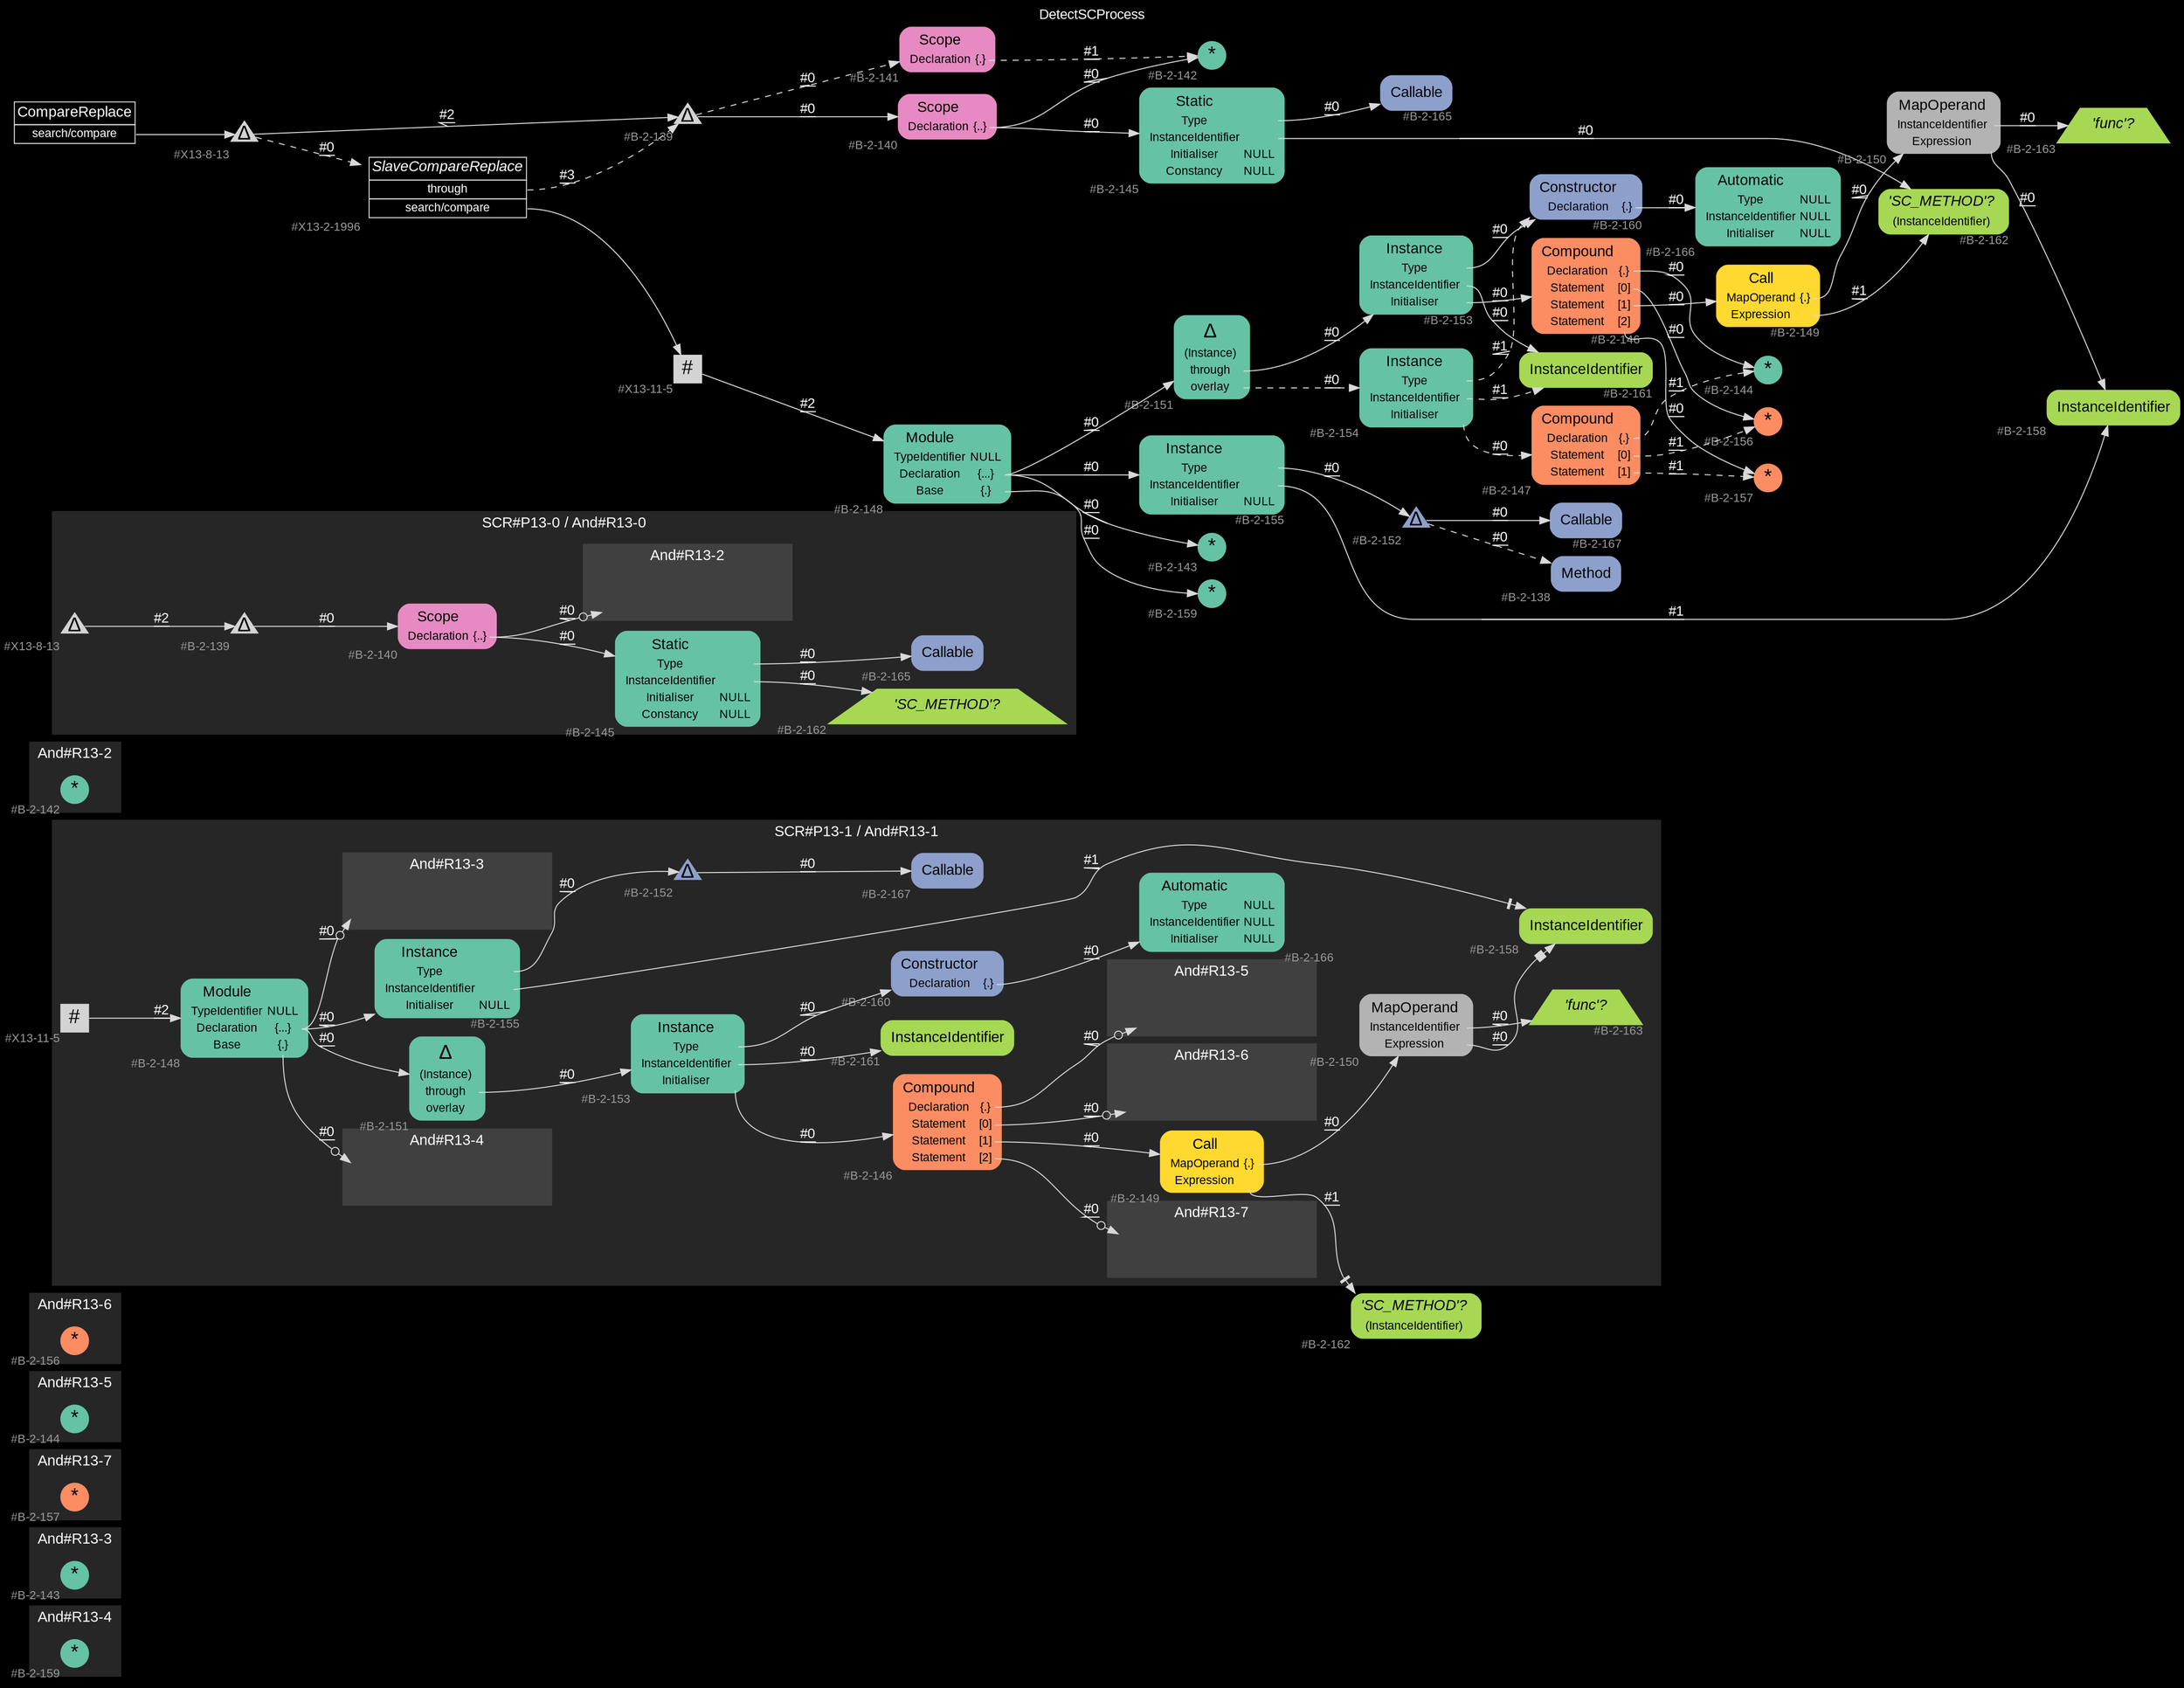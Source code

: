 digraph "DetectSCProcess" {
label = "DetectSCProcess"
labelloc = t
graph [
    rankdir = "LR"
    ranksep = 0.3
    bgcolor = black
    color = grey85
    fontcolor = white
    fontname = "Arial"
];
node [
    fontname = "Arial"
];
edge [
    fontname = "Arial"
];

// -------------------- figure And#R13-4 --------------------
// -------- region And#R13-4 ----------
subgraph "clusterAnd#R13-4" {
    label = "And#R13-4"
    style = "filled"
    color = gray15
    fontsize = "15"
    // -------- block And#R13-4/#B-2-159 ----------
    "And#R13-4/#B-2-159" [
        fillcolor = "/set28/1"
        xlabel = "#B-2-159"
        fontsize = "12"
        fontcolor = grey60
        shape = "circle"
        label = <<FONT COLOR="black" POINT-SIZE="20">*</FONT>>
        style = "filled"
        penwidth = 0.0
        fixedsize = true
        width = 0.4
        height = 0.4
    ];
    
}


// -------------------- figure And#R13-3 --------------------
// -------- region And#R13-3 ----------
subgraph "clusterAnd#R13-3" {
    label = "And#R13-3"
    style = "filled"
    color = gray15
    fontsize = "15"
    // -------- block And#R13-3/#B-2-143 ----------
    "And#R13-3/#B-2-143" [
        fillcolor = "/set28/1"
        xlabel = "#B-2-143"
        fontsize = "12"
        fontcolor = grey60
        shape = "circle"
        label = <<FONT COLOR="black" POINT-SIZE="20">*</FONT>>
        style = "filled"
        penwidth = 0.0
        fixedsize = true
        width = 0.4
        height = 0.4
    ];
    
}


// -------------------- figure And#R13-7 --------------------
// -------- region And#R13-7 ----------
subgraph "clusterAnd#R13-7" {
    label = "And#R13-7"
    style = "filled"
    color = gray15
    fontsize = "15"
    // -------- block And#R13-7/#B-2-157 ----------
    "And#R13-7/#B-2-157" [
        fillcolor = "/set28/2"
        xlabel = "#B-2-157"
        fontsize = "12"
        fontcolor = grey60
        shape = "circle"
        label = <<FONT COLOR="black" POINT-SIZE="20">*</FONT>>
        style = "filled"
        penwidth = 0.0
        fixedsize = true
        width = 0.4
        height = 0.4
    ];
    
}


// -------------------- figure And#R13-5 --------------------
// -------- region And#R13-5 ----------
subgraph "clusterAnd#R13-5" {
    label = "And#R13-5"
    style = "filled"
    color = gray15
    fontsize = "15"
    // -------- block And#R13-5/#B-2-144 ----------
    "And#R13-5/#B-2-144" [
        fillcolor = "/set28/1"
        xlabel = "#B-2-144"
        fontsize = "12"
        fontcolor = grey60
        shape = "circle"
        label = <<FONT COLOR="black" POINT-SIZE="20">*</FONT>>
        style = "filled"
        penwidth = 0.0
        fixedsize = true
        width = 0.4
        height = 0.4
    ];
    
}


// -------------------- figure And#R13-6 --------------------
// -------- region And#R13-6 ----------
subgraph "clusterAnd#R13-6" {
    label = "And#R13-6"
    style = "filled"
    color = gray15
    fontsize = "15"
    // -------- block And#R13-6/#B-2-156 ----------
    "And#R13-6/#B-2-156" [
        fillcolor = "/set28/2"
        xlabel = "#B-2-156"
        fontsize = "12"
        fontcolor = grey60
        shape = "circle"
        label = <<FONT COLOR="black" POINT-SIZE="20">*</FONT>>
        style = "filled"
        penwidth = 0.0
        fixedsize = true
        width = 0.4
        height = 0.4
    ];
    
}


// -------------------- figure And#R13-1 --------------------
// -------- region And#R13-1 ----------
subgraph "clusterAnd#R13-1" {
    label = "SCR#P13-1 / And#R13-1"
    style = "filled"
    color = gray15
    fontsize = "15"
    // -------- block And#R13-1/#X13-11-5 ----------
    "And#R13-1/#X13-11-5" [
        xlabel = "#X13-11-5"
        fontsize = "12"
        fontcolor = grey60
        shape = "square"
        label = <<FONT COLOR="black" POINT-SIZE="20">#</FONT>>
        style = "filled"
        penwidth = 0.0
        fixedsize = true
        width = 0.4
        height = 0.4
    ];
    
    // -------- block And#R13-1/#B-2-163 ----------
    "And#R13-1/#B-2-163" [
        fillcolor = "/set28/5"
        xlabel = "#B-2-163"
        fontsize = "12"
        fontcolor = grey60
        shape = "trapezium"
        label = <<FONT COLOR="black" POINT-SIZE="15"><I>'func'?</I></FONT>>
        style = "filled"
        penwidth = 0.0
    ];
    
    // -------- block And#R13-1/#B-2-158 ----------
    "And#R13-1/#B-2-158" [
        fillcolor = "/set28/5"
        xlabel = "#B-2-158"
        fontsize = "12"
        fontcolor = grey60
        shape = "plaintext"
        label = <<TABLE BORDER="0" CELLBORDER="0" CELLSPACING="0">
         <TR><TD><FONT COLOR="black" POINT-SIZE="15">InstanceIdentifier</FONT></TD></TR>
        </TABLE>>
        style = "rounded,filled"
    ];
    
    // -------- block And#R13-1/#B-2-149 ----------
    "And#R13-1/#B-2-149" [
        fillcolor = "/set28/6"
        xlabel = "#B-2-149"
        fontsize = "12"
        fontcolor = grey60
        shape = "plaintext"
        label = <<TABLE BORDER="0" CELLBORDER="0" CELLSPACING="0">
         <TR><TD><FONT COLOR="black" POINT-SIZE="15">Call</FONT></TD></TR>
         <TR><TD><FONT COLOR="black" POINT-SIZE="12">MapOperand</FONT></TD><TD PORT="port0"><FONT COLOR="black" POINT-SIZE="12">{.}</FONT></TD></TR>
         <TR><TD><FONT COLOR="black" POINT-SIZE="12">Expression</FONT></TD><TD PORT="port1"></TD></TR>
        </TABLE>>
        style = "rounded,filled"
    ];
    
    // -------- block And#R13-1/#B-2-151 ----------
    "And#R13-1/#B-2-151" [
        fillcolor = "/set28/1"
        xlabel = "#B-2-151"
        fontsize = "12"
        fontcolor = grey60
        shape = "plaintext"
        label = <<TABLE BORDER="0" CELLBORDER="0" CELLSPACING="0">
         <TR><TD><FONT COLOR="black" POINT-SIZE="20">Δ</FONT></TD></TR>
         <TR><TD><FONT COLOR="black" POINT-SIZE="12">(Instance)</FONT></TD><TD PORT="port0"></TD></TR>
         <TR><TD><FONT COLOR="black" POINT-SIZE="12">through</FONT></TD><TD PORT="port1"></TD></TR>
         <TR><TD><FONT COLOR="black" POINT-SIZE="12">overlay</FONT></TD><TD PORT="port2"></TD></TR>
        </TABLE>>
        style = "rounded,filled"
    ];
    
    // -------- block And#R13-1/#B-2-150 ----------
    "And#R13-1/#B-2-150" [
        fillcolor = "/set28/8"
        xlabel = "#B-2-150"
        fontsize = "12"
        fontcolor = grey60
        shape = "plaintext"
        label = <<TABLE BORDER="0" CELLBORDER="0" CELLSPACING="0">
         <TR><TD><FONT COLOR="black" POINT-SIZE="15">MapOperand</FONT></TD></TR>
         <TR><TD><FONT COLOR="black" POINT-SIZE="12">InstanceIdentifier</FONT></TD><TD PORT="port0"></TD></TR>
         <TR><TD><FONT COLOR="black" POINT-SIZE="12">Expression</FONT></TD><TD PORT="port1"></TD></TR>
        </TABLE>>
        style = "rounded,filled"
    ];
    
    // -------- block And#R13-1/#B-2-161 ----------
    "And#R13-1/#B-2-161" [
        fillcolor = "/set28/5"
        xlabel = "#B-2-161"
        fontsize = "12"
        fontcolor = grey60
        shape = "plaintext"
        label = <<TABLE BORDER="0" CELLBORDER="0" CELLSPACING="0">
         <TR><TD><FONT COLOR="black" POINT-SIZE="15">InstanceIdentifier</FONT></TD></TR>
        </TABLE>>
        style = "rounded,filled"
    ];
    
    // -------- block And#R13-1/#B-2-146 ----------
    "And#R13-1/#B-2-146" [
        fillcolor = "/set28/2"
        xlabel = "#B-2-146"
        fontsize = "12"
        fontcolor = grey60
        shape = "plaintext"
        label = <<TABLE BORDER="0" CELLBORDER="0" CELLSPACING="0">
         <TR><TD><FONT COLOR="black" POINT-SIZE="15">Compound</FONT></TD></TR>
         <TR><TD><FONT COLOR="black" POINT-SIZE="12">Declaration</FONT></TD><TD PORT="port0"><FONT COLOR="black" POINT-SIZE="12">{.}</FONT></TD></TR>
         <TR><TD><FONT COLOR="black" POINT-SIZE="12">Statement</FONT></TD><TD PORT="port1"><FONT COLOR="black" POINT-SIZE="12">[0]</FONT></TD></TR>
         <TR><TD><FONT COLOR="black" POINT-SIZE="12">Statement</FONT></TD><TD PORT="port2"><FONT COLOR="black" POINT-SIZE="12">[1]</FONT></TD></TR>
         <TR><TD><FONT COLOR="black" POINT-SIZE="12">Statement</FONT></TD><TD PORT="port3"><FONT COLOR="black" POINT-SIZE="12">[2]</FONT></TD></TR>
        </TABLE>>
        style = "rounded,filled"
    ];
    
    // -------- block And#R13-1/#B-2-160 ----------
    "And#R13-1/#B-2-160" [
        fillcolor = "/set28/3"
        xlabel = "#B-2-160"
        fontsize = "12"
        fontcolor = grey60
        shape = "plaintext"
        label = <<TABLE BORDER="0" CELLBORDER="0" CELLSPACING="0">
         <TR><TD><FONT COLOR="black" POINT-SIZE="15">Constructor</FONT></TD></TR>
         <TR><TD><FONT COLOR="black" POINT-SIZE="12">Declaration</FONT></TD><TD PORT="port0"><FONT COLOR="black" POINT-SIZE="12">{.}</FONT></TD></TR>
        </TABLE>>
        style = "rounded,filled"
    ];
    
    // -------- block And#R13-1/#B-2-152 ----------
    "And#R13-1/#B-2-152" [
        fillcolor = "/set28/3"
        xlabel = "#B-2-152"
        fontsize = "12"
        fontcolor = grey60
        shape = "triangle"
        label = <<FONT COLOR="black" POINT-SIZE="20">Δ</FONT>>
        style = "filled"
        penwidth = 0.0
        fixedsize = true
        width = 0.4
        height = 0.4
    ];
    
    // -------- block And#R13-1/#B-2-153 ----------
    "And#R13-1/#B-2-153" [
        fillcolor = "/set28/1"
        xlabel = "#B-2-153"
        fontsize = "12"
        fontcolor = grey60
        shape = "plaintext"
        label = <<TABLE BORDER="0" CELLBORDER="0" CELLSPACING="0">
         <TR><TD><FONT COLOR="black" POINT-SIZE="15">Instance</FONT></TD></TR>
         <TR><TD><FONT COLOR="black" POINT-SIZE="12">Type</FONT></TD><TD PORT="port0"></TD></TR>
         <TR><TD><FONT COLOR="black" POINT-SIZE="12">InstanceIdentifier</FONT></TD><TD PORT="port1"></TD></TR>
         <TR><TD><FONT COLOR="black" POINT-SIZE="12">Initialiser</FONT></TD><TD PORT="port2"></TD></TR>
        </TABLE>>
        style = "rounded,filled"
    ];
    
    // -------- block And#R13-1/#B-2-166 ----------
    "And#R13-1/#B-2-166" [
        fillcolor = "/set28/1"
        xlabel = "#B-2-166"
        fontsize = "12"
        fontcolor = grey60
        shape = "plaintext"
        label = <<TABLE BORDER="0" CELLBORDER="0" CELLSPACING="0">
         <TR><TD><FONT COLOR="black" POINT-SIZE="15">Automatic</FONT></TD></TR>
         <TR><TD><FONT COLOR="black" POINT-SIZE="12">Type</FONT></TD><TD PORT="port0"><FONT COLOR="black" POINT-SIZE="12">NULL</FONT></TD></TR>
         <TR><TD><FONT COLOR="black" POINT-SIZE="12">InstanceIdentifier</FONT></TD><TD PORT="port1"><FONT COLOR="black" POINT-SIZE="12">NULL</FONT></TD></TR>
         <TR><TD><FONT COLOR="black" POINT-SIZE="12">Initialiser</FONT></TD><TD PORT="port2"><FONT COLOR="black" POINT-SIZE="12">NULL</FONT></TD></TR>
        </TABLE>>
        style = "rounded,filled"
    ];
    
    // -------- block And#R13-1/#B-2-167 ----------
    "And#R13-1/#B-2-167" [
        fillcolor = "/set28/3"
        xlabel = "#B-2-167"
        fontsize = "12"
        fontcolor = grey60
        shape = "plaintext"
        label = <<TABLE BORDER="0" CELLBORDER="0" CELLSPACING="0">
         <TR><TD><FONT COLOR="black" POINT-SIZE="15">Callable</FONT></TD></TR>
        </TABLE>>
        style = "rounded,filled"
    ];
    
    // -------- block And#R13-1/#B-2-148 ----------
    "And#R13-1/#B-2-148" [
        fillcolor = "/set28/1"
        xlabel = "#B-2-148"
        fontsize = "12"
        fontcolor = grey60
        shape = "plaintext"
        label = <<TABLE BORDER="0" CELLBORDER="0" CELLSPACING="0">
         <TR><TD><FONT COLOR="black" POINT-SIZE="15">Module</FONT></TD></TR>
         <TR><TD><FONT COLOR="black" POINT-SIZE="12">TypeIdentifier</FONT></TD><TD PORT="port0"><FONT COLOR="black" POINT-SIZE="12">NULL</FONT></TD></TR>
         <TR><TD><FONT COLOR="black" POINT-SIZE="12">Declaration</FONT></TD><TD PORT="port1"><FONT COLOR="black" POINT-SIZE="12">{...}</FONT></TD></TR>
         <TR><TD><FONT COLOR="black" POINT-SIZE="12">Base</FONT></TD><TD PORT="port2"><FONT COLOR="black" POINT-SIZE="12">{.}</FONT></TD></TR>
        </TABLE>>
        style = "rounded,filled"
    ];
    
    // -------- block And#R13-1/#B-2-155 ----------
    "And#R13-1/#B-2-155" [
        fillcolor = "/set28/1"
        xlabel = "#B-2-155"
        fontsize = "12"
        fontcolor = grey60
        shape = "plaintext"
        label = <<TABLE BORDER="0" CELLBORDER="0" CELLSPACING="0">
         <TR><TD><FONT COLOR="black" POINT-SIZE="15">Instance</FONT></TD></TR>
         <TR><TD><FONT COLOR="black" POINT-SIZE="12">Type</FONT></TD><TD PORT="port0"></TD></TR>
         <TR><TD><FONT COLOR="black" POINT-SIZE="12">InstanceIdentifier</FONT></TD><TD PORT="port1"></TD></TR>
         <TR><TD><FONT COLOR="black" POINT-SIZE="12">Initialiser</FONT></TD><TD PORT="port2"><FONT COLOR="black" POINT-SIZE="12">NULL</FONT></TD></TR>
        </TABLE>>
        style = "rounded,filled"
    ];
    
    // -------- region And#R13-1/And#R13-3 ----------
    subgraph "clusterAnd#R13-1/And#R13-3" {
        label = "And#R13-3"
        style = "filled"
        color = gray25
        fontsize = "15"
        // -------- block And#R13-1/And#R13-3/#B-2-143 ----------
        "And#R13-1/And#R13-3/#B-2-143" [
            fillcolor = "/set28/1"
            xlabel = "#B-2-143"
            fontsize = "12"
            fontcolor = grey60
            shape = "none"
            style = "invisible"
        ];
        
    }
    
    // -------- region And#R13-1/And#R13-4 ----------
    subgraph "clusterAnd#R13-1/And#R13-4" {
        label = "And#R13-4"
        style = "filled"
        color = gray25
        fontsize = "15"
        // -------- block And#R13-1/And#R13-4/#B-2-159 ----------
        "And#R13-1/And#R13-4/#B-2-159" [
            fillcolor = "/set28/1"
            xlabel = "#B-2-159"
            fontsize = "12"
            fontcolor = grey60
            shape = "none"
            style = "invisible"
        ];
        
    }
    
    // -------- region And#R13-1/And#R13-5 ----------
    subgraph "clusterAnd#R13-1/And#R13-5" {
        label = "And#R13-5"
        style = "filled"
        color = gray25
        fontsize = "15"
        // -------- block And#R13-1/And#R13-5/#B-2-144 ----------
        "And#R13-1/And#R13-5/#B-2-144" [
            fillcolor = "/set28/1"
            xlabel = "#B-2-144"
            fontsize = "12"
            fontcolor = grey60
            shape = "none"
            style = "invisible"
        ];
        
    }
    
    // -------- region And#R13-1/And#R13-6 ----------
    subgraph "clusterAnd#R13-1/And#R13-6" {
        label = "And#R13-6"
        style = "filled"
        color = gray25
        fontsize = "15"
        // -------- block And#R13-1/And#R13-6/#B-2-156 ----------
        "And#R13-1/And#R13-6/#B-2-156" [
            fillcolor = "/set28/2"
            xlabel = "#B-2-156"
            fontsize = "12"
            fontcolor = grey60
            shape = "none"
            style = "invisible"
        ];
        
    }
    
    // -------- region And#R13-1/And#R13-7 ----------
    subgraph "clusterAnd#R13-1/And#R13-7" {
        label = "And#R13-7"
        style = "filled"
        color = gray25
        fontsize = "15"
        // -------- block And#R13-1/And#R13-7/#B-2-157 ----------
        "And#R13-1/And#R13-7/#B-2-157" [
            fillcolor = "/set28/2"
            xlabel = "#B-2-157"
            fontsize = "12"
            fontcolor = grey60
            shape = "none"
            style = "invisible"
        ];
        
    }
    
}

// -------- block And#R13-1/#B-2-162 ----------
"And#R13-1/#B-2-162" [
    fillcolor = "/set28/5"
    xlabel = "#B-2-162"
    fontsize = "12"
    fontcolor = grey60
    shape = "plaintext"
    label = <<TABLE BORDER="0" CELLBORDER="0" CELLSPACING="0">
     <TR><TD><FONT COLOR="black" POINT-SIZE="15"><I>'SC_METHOD'?</I></FONT></TD></TR>
     <TR><TD><FONT COLOR="black" POINT-SIZE="12">(InstanceIdentifier)</FONT></TD><TD PORT="port0"></TD></TR>
    </TABLE>>
    style = "rounded,filled"
];

"And#R13-1/#X13-11-5" -> "And#R13-1/#B-2-148" [
    label = "#2"
    decorate = true
    color = grey85
    fontcolor = white
];

"And#R13-1/#B-2-149":port0 -> "And#R13-1/#B-2-150" [
    label = "#0"
    decorate = true
    color = grey85
    fontcolor = white
];

"And#R13-1/#B-2-149":port1 -> "And#R13-1/#B-2-162" [
    arrowhead="normalnonetee"
    label = "#1"
    decorate = true
    color = grey85
    fontcolor = white
];

"And#R13-1/#B-2-151":port1 -> "And#R13-1/#B-2-153" [
    label = "#0"
    decorate = true
    color = grey85
    fontcolor = white
];

"And#R13-1/#B-2-150":port0 -> "And#R13-1/#B-2-163" [
    label = "#0"
    decorate = true
    color = grey85
    fontcolor = white
];

"And#R13-1/#B-2-150":port1 -> "And#R13-1/#B-2-158" [
    arrowhead="normalnonebox"
    label = "#0"
    decorate = true
    color = grey85
    fontcolor = white
];

"And#R13-1/#B-2-146":port0 -> "And#R13-1/And#R13-5/#B-2-144" [
    arrowhead="normalnoneodot"
    label = "#0"
    decorate = true
    color = grey85
    fontcolor = white
];

"And#R13-1/#B-2-146":port1 -> "And#R13-1/And#R13-6/#B-2-156" [
    arrowhead="normalnoneodot"
    label = "#0"
    decorate = true
    color = grey85
    fontcolor = white
];

"And#R13-1/#B-2-146":port2 -> "And#R13-1/#B-2-149" [
    label = "#0"
    decorate = true
    color = grey85
    fontcolor = white
];

"And#R13-1/#B-2-146":port3 -> "And#R13-1/And#R13-7/#B-2-157" [
    arrowhead="normalnoneodot"
    label = "#0"
    decorate = true
    color = grey85
    fontcolor = white
];

"And#R13-1/#B-2-160":port0 -> "And#R13-1/#B-2-166" [
    label = "#0"
    decorate = true
    color = grey85
    fontcolor = white
];

"And#R13-1/#B-2-152" -> "And#R13-1/#B-2-167" [
    label = "#0"
    decorate = true
    color = grey85
    fontcolor = white
];

"And#R13-1/#B-2-153":port0 -> "And#R13-1/#B-2-160" [
    label = "#0"
    decorate = true
    color = grey85
    fontcolor = white
];

"And#R13-1/#B-2-153":port1 -> "And#R13-1/#B-2-161" [
    label = "#0"
    decorate = true
    color = grey85
    fontcolor = white
];

"And#R13-1/#B-2-153":port2 -> "And#R13-1/#B-2-146" [
    label = "#0"
    decorate = true
    color = grey85
    fontcolor = white
];

"And#R13-1/#B-2-148":port1 -> "And#R13-1/#B-2-151" [
    label = "#0"
    decorate = true
    color = grey85
    fontcolor = white
];

"And#R13-1/#B-2-148":port1 -> "And#R13-1/#B-2-155" [
    label = "#0"
    decorate = true
    color = grey85
    fontcolor = white
];

"And#R13-1/#B-2-148":port1 -> "And#R13-1/And#R13-3/#B-2-143" [
    arrowhead="normalnoneodot"
    label = "#0"
    decorate = true
    color = grey85
    fontcolor = white
];

"And#R13-1/#B-2-148":port2 -> "And#R13-1/And#R13-4/#B-2-159" [
    arrowhead="normalnoneodot"
    label = "#0"
    decorate = true
    color = grey85
    fontcolor = white
];

"And#R13-1/#B-2-155":port0 -> "And#R13-1/#B-2-152" [
    label = "#0"
    decorate = true
    color = grey85
    fontcolor = white
];

"And#R13-1/#B-2-155":port1 -> "And#R13-1/#B-2-158" [
    arrowhead="normalnonetee"
    label = "#1"
    decorate = true
    color = grey85
    fontcolor = white
];


// -------------------- figure And#R13-2 --------------------
// -------- region And#R13-2 ----------
subgraph "clusterAnd#R13-2" {
    label = "And#R13-2"
    style = "filled"
    color = gray15
    fontsize = "15"
    // -------- block And#R13-2/#B-2-142 ----------
    "And#R13-2/#B-2-142" [
        fillcolor = "/set28/1"
        xlabel = "#B-2-142"
        fontsize = "12"
        fontcolor = grey60
        shape = "circle"
        label = <<FONT COLOR="black" POINT-SIZE="20">*</FONT>>
        style = "filled"
        penwidth = 0.0
        fixedsize = true
        width = 0.4
        height = 0.4
    ];
    
}


// -------------------- figure And#R13-0 --------------------
// -------- region And#R13-0 ----------
subgraph "clusterAnd#R13-0" {
    label = "SCR#P13-0 / And#R13-0"
    style = "filled"
    color = gray15
    fontsize = "15"
    // -------- block And#R13-0/#B-2-139 ----------
    "And#R13-0/#B-2-139" [
        xlabel = "#B-2-139"
        fontsize = "12"
        fontcolor = grey60
        shape = "triangle"
        label = <<FONT COLOR="black" POINT-SIZE="20">Δ</FONT>>
        style = "filled"
        penwidth = 0.0
        fixedsize = true
        width = 0.4
        height = 0.4
    ];
    
    // -------- block And#R13-0/#B-2-145 ----------
    "And#R13-0/#B-2-145" [
        fillcolor = "/set28/1"
        xlabel = "#B-2-145"
        fontsize = "12"
        fontcolor = grey60
        shape = "plaintext"
        label = <<TABLE BORDER="0" CELLBORDER="0" CELLSPACING="0">
         <TR><TD><FONT COLOR="black" POINT-SIZE="15">Static</FONT></TD></TR>
         <TR><TD><FONT COLOR="black" POINT-SIZE="12">Type</FONT></TD><TD PORT="port0"></TD></TR>
         <TR><TD><FONT COLOR="black" POINT-SIZE="12">InstanceIdentifier</FONT></TD><TD PORT="port1"></TD></TR>
         <TR><TD><FONT COLOR="black" POINT-SIZE="12">Initialiser</FONT></TD><TD PORT="port2"><FONT COLOR="black" POINT-SIZE="12">NULL</FONT></TD></TR>
         <TR><TD><FONT COLOR="black" POINT-SIZE="12">Constancy</FONT></TD><TD PORT="port3"><FONT COLOR="black" POINT-SIZE="12">NULL</FONT></TD></TR>
        </TABLE>>
        style = "rounded,filled"
    ];
    
    // -------- block And#R13-0/#B-2-165 ----------
    "And#R13-0/#B-2-165" [
        fillcolor = "/set28/3"
        xlabel = "#B-2-165"
        fontsize = "12"
        fontcolor = grey60
        shape = "plaintext"
        label = <<TABLE BORDER="0" CELLBORDER="0" CELLSPACING="0">
         <TR><TD><FONT COLOR="black" POINT-SIZE="15">Callable</FONT></TD></TR>
        </TABLE>>
        style = "rounded,filled"
    ];
    
    // -------- block And#R13-0/#X13-8-13 ----------
    "And#R13-0/#X13-8-13" [
        xlabel = "#X13-8-13"
        fontsize = "12"
        fontcolor = grey60
        shape = "triangle"
        label = <<FONT COLOR="black" POINT-SIZE="20">Δ</FONT>>
        style = "filled"
        penwidth = 0.0
        fixedsize = true
        width = 0.4
        height = 0.4
    ];
    
    // -------- block And#R13-0/#B-2-140 ----------
    "And#R13-0/#B-2-140" [
        fillcolor = "/set28/4"
        xlabel = "#B-2-140"
        fontsize = "12"
        fontcolor = grey60
        shape = "plaintext"
        label = <<TABLE BORDER="0" CELLBORDER="0" CELLSPACING="0">
         <TR><TD><FONT COLOR="black" POINT-SIZE="15">Scope</FONT></TD></TR>
         <TR><TD><FONT COLOR="black" POINT-SIZE="12">Declaration</FONT></TD><TD PORT="port0"><FONT COLOR="black" POINT-SIZE="12">{..}</FONT></TD></TR>
        </TABLE>>
        style = "rounded,filled"
    ];
    
    // -------- block And#R13-0/#B-2-162 ----------
    "And#R13-0/#B-2-162" [
        fillcolor = "/set28/5"
        xlabel = "#B-2-162"
        fontsize = "12"
        fontcolor = grey60
        shape = "trapezium"
        label = <<FONT COLOR="black" POINT-SIZE="15"><I>'SC_METHOD'?</I></FONT>>
        style = "filled"
        penwidth = 0.0
    ];
    
    // -------- region And#R13-0/And#R13-2 ----------
    subgraph "clusterAnd#R13-0/And#R13-2" {
        label = "And#R13-2"
        style = "filled"
        color = gray25
        fontsize = "15"
        // -------- block And#R13-0/And#R13-2/#B-2-142 ----------
        "And#R13-0/And#R13-2/#B-2-142" [
            fillcolor = "/set28/1"
            xlabel = "#B-2-142"
            fontsize = "12"
            fontcolor = grey60
            shape = "none"
            style = "invisible"
        ];
        
    }
    
}

"And#R13-0/#B-2-139" -> "And#R13-0/#B-2-140" [
    label = "#0"
    decorate = true
    color = grey85
    fontcolor = white
];

"And#R13-0/#B-2-145":port0 -> "And#R13-0/#B-2-165" [
    label = "#0"
    decorate = true
    color = grey85
    fontcolor = white
];

"And#R13-0/#B-2-145":port1 -> "And#R13-0/#B-2-162" [
    label = "#0"
    decorate = true
    color = grey85
    fontcolor = white
];

"And#R13-0/#X13-8-13" -> "And#R13-0/#B-2-139" [
    label = "#2"
    decorate = true
    color = grey85
    fontcolor = white
];

"And#R13-0/#B-2-140":port0 -> "And#R13-0/And#R13-2/#B-2-142" [
    arrowhead="normalnoneodot"
    label = "#0"
    decorate = true
    color = grey85
    fontcolor = white
];

"And#R13-0/#B-2-140":port0 -> "And#R13-0/#B-2-145" [
    label = "#0"
    decorate = true
    color = grey85
    fontcolor = white
];


// -------------------- transformation figure --------------------
// -------- block CR#X13-10-13 ----------
"CR#X13-10-13" [
    fillcolor = black
    fontsize = "12"
    fontcolor = grey60
    shape = "plaintext"
    label = <<TABLE BORDER="0" CELLBORDER="1" CELLSPACING="0">
     <TR><TD><FONT COLOR="white" POINT-SIZE="15">CompareReplace</FONT></TD></TR>
     <TR><TD PORT="port0"><FONT COLOR="white" POINT-SIZE="12">search/compare</FONT></TD></TR>
    </TABLE>>
    style = "filled"
    color = grey85
];

// -------- block #X13-8-13 ----------
"#X13-8-13" [
    xlabel = "#X13-8-13"
    fontsize = "12"
    fontcolor = grey60
    shape = "triangle"
    label = <<FONT COLOR="black" POINT-SIZE="20">Δ</FONT>>
    style = "filled"
    penwidth = 0.0
    fixedsize = true
    width = 0.4
    height = 0.4
];

// -------- block #B-2-139 ----------
"#B-2-139" [
    xlabel = "#B-2-139"
    fontsize = "12"
    fontcolor = grey60
    shape = "triangle"
    label = <<FONT COLOR="black" POINT-SIZE="20">Δ</FONT>>
    style = "filled"
    penwidth = 0.0
    fixedsize = true
    width = 0.4
    height = 0.4
];

// -------- block #B-2-140 ----------
"#B-2-140" [
    fillcolor = "/set28/4"
    xlabel = "#B-2-140"
    fontsize = "12"
    fontcolor = grey60
    shape = "plaintext"
    label = <<TABLE BORDER="0" CELLBORDER="0" CELLSPACING="0">
     <TR><TD><FONT COLOR="black" POINT-SIZE="15">Scope</FONT></TD></TR>
     <TR><TD><FONT COLOR="black" POINT-SIZE="12">Declaration</FONT></TD><TD PORT="port0"><FONT COLOR="black" POINT-SIZE="12">{..}</FONT></TD></TR>
    </TABLE>>
    style = "rounded,filled"
];

// -------- block #B-2-142 ----------
"#B-2-142" [
    fillcolor = "/set28/1"
    xlabel = "#B-2-142"
    fontsize = "12"
    fontcolor = grey60
    shape = "circle"
    label = <<FONT COLOR="black" POINT-SIZE="20">*</FONT>>
    style = "filled"
    penwidth = 0.0
    fixedsize = true
    width = 0.4
    height = 0.4
];

// -------- block #B-2-145 ----------
"#B-2-145" [
    fillcolor = "/set28/1"
    xlabel = "#B-2-145"
    fontsize = "12"
    fontcolor = grey60
    shape = "plaintext"
    label = <<TABLE BORDER="0" CELLBORDER="0" CELLSPACING="0">
     <TR><TD><FONT COLOR="black" POINT-SIZE="15">Static</FONT></TD></TR>
     <TR><TD><FONT COLOR="black" POINT-SIZE="12">Type</FONT></TD><TD PORT="port0"></TD></TR>
     <TR><TD><FONT COLOR="black" POINT-SIZE="12">InstanceIdentifier</FONT></TD><TD PORT="port1"></TD></TR>
     <TR><TD><FONT COLOR="black" POINT-SIZE="12">Initialiser</FONT></TD><TD PORT="port2"><FONT COLOR="black" POINT-SIZE="12">NULL</FONT></TD></TR>
     <TR><TD><FONT COLOR="black" POINT-SIZE="12">Constancy</FONT></TD><TD PORT="port3"><FONT COLOR="black" POINT-SIZE="12">NULL</FONT></TD></TR>
    </TABLE>>
    style = "rounded,filled"
];

// -------- block #B-2-165 ----------
"#B-2-165" [
    fillcolor = "/set28/3"
    xlabel = "#B-2-165"
    fontsize = "12"
    fontcolor = grey60
    shape = "plaintext"
    label = <<TABLE BORDER="0" CELLBORDER="0" CELLSPACING="0">
     <TR><TD><FONT COLOR="black" POINT-SIZE="15">Callable</FONT></TD></TR>
    </TABLE>>
    style = "rounded,filled"
];

// -------- block #B-2-162 ----------
"#B-2-162" [
    fillcolor = "/set28/5"
    xlabel = "#B-2-162"
    fontsize = "12"
    fontcolor = grey60
    shape = "plaintext"
    label = <<TABLE BORDER="0" CELLBORDER="0" CELLSPACING="0">
     <TR><TD><FONT COLOR="black" POINT-SIZE="15"><I>'SC_METHOD'?</I></FONT></TD></TR>
     <TR><TD><FONT COLOR="black" POINT-SIZE="12">(InstanceIdentifier)</FONT></TD><TD PORT="port0"></TD></TR>
    </TABLE>>
    style = "rounded,filled"
];

// -------- block #B-2-141 ----------
"#B-2-141" [
    fillcolor = "/set28/4"
    xlabel = "#B-2-141"
    fontsize = "12"
    fontcolor = grey60
    shape = "plaintext"
    label = <<TABLE BORDER="0" CELLBORDER="0" CELLSPACING="0">
     <TR><TD><FONT COLOR="black" POINT-SIZE="15">Scope</FONT></TD></TR>
     <TR><TD><FONT COLOR="black" POINT-SIZE="12">Declaration</FONT></TD><TD PORT="port0"><FONT COLOR="black" POINT-SIZE="12">{.}</FONT></TD></TR>
    </TABLE>>
    style = "rounded,filled"
];

// -------- block #X13-2-1996 ----------
"#X13-2-1996" [
    fillcolor = black
    xlabel = "#X13-2-1996"
    fontsize = "12"
    fontcolor = grey60
    shape = "plaintext"
    label = <<TABLE BORDER="0" CELLBORDER="1" CELLSPACING="0">
     <TR><TD><FONT COLOR="white" POINT-SIZE="15"><I>SlaveCompareReplace</I></FONT></TD></TR>
     <TR><TD PORT="port0"><FONT COLOR="white" POINT-SIZE="12">through</FONT></TD></TR>
     <TR><TD PORT="port1"><FONT COLOR="white" POINT-SIZE="12">search/compare</FONT></TD></TR>
    </TABLE>>
    style = "filled"
    color = grey85
];

// -------- block #X13-11-5 ----------
"#X13-11-5" [
    xlabel = "#X13-11-5"
    fontsize = "12"
    fontcolor = grey60
    shape = "square"
    label = <<FONT COLOR="black" POINT-SIZE="20">#</FONT>>
    style = "filled"
    penwidth = 0.0
    fixedsize = true
    width = 0.4
    height = 0.4
];

// -------- block #B-2-148 ----------
"#B-2-148" [
    fillcolor = "/set28/1"
    xlabel = "#B-2-148"
    fontsize = "12"
    fontcolor = grey60
    shape = "plaintext"
    label = <<TABLE BORDER="0" CELLBORDER="0" CELLSPACING="0">
     <TR><TD><FONT COLOR="black" POINT-SIZE="15">Module</FONT></TD></TR>
     <TR><TD><FONT COLOR="black" POINT-SIZE="12">TypeIdentifier</FONT></TD><TD PORT="port0"><FONT COLOR="black" POINT-SIZE="12">NULL</FONT></TD></TR>
     <TR><TD><FONT COLOR="black" POINT-SIZE="12">Declaration</FONT></TD><TD PORT="port1"><FONT COLOR="black" POINT-SIZE="12">{...}</FONT></TD></TR>
     <TR><TD><FONT COLOR="black" POINT-SIZE="12">Base</FONT></TD><TD PORT="port2"><FONT COLOR="black" POINT-SIZE="12">{.}</FONT></TD></TR>
    </TABLE>>
    style = "rounded,filled"
];

// -------- block #B-2-151 ----------
"#B-2-151" [
    fillcolor = "/set28/1"
    xlabel = "#B-2-151"
    fontsize = "12"
    fontcolor = grey60
    shape = "plaintext"
    label = <<TABLE BORDER="0" CELLBORDER="0" CELLSPACING="0">
     <TR><TD><FONT COLOR="black" POINT-SIZE="20">Δ</FONT></TD></TR>
     <TR><TD><FONT COLOR="black" POINT-SIZE="12">(Instance)</FONT></TD><TD PORT="port0"></TD></TR>
     <TR><TD><FONT COLOR="black" POINT-SIZE="12">through</FONT></TD><TD PORT="port1"></TD></TR>
     <TR><TD><FONT COLOR="black" POINT-SIZE="12">overlay</FONT></TD><TD PORT="port2"></TD></TR>
    </TABLE>>
    style = "rounded,filled"
];

// -------- block #B-2-153 ----------
"#B-2-153" [
    fillcolor = "/set28/1"
    xlabel = "#B-2-153"
    fontsize = "12"
    fontcolor = grey60
    shape = "plaintext"
    label = <<TABLE BORDER="0" CELLBORDER="0" CELLSPACING="0">
     <TR><TD><FONT COLOR="black" POINT-SIZE="15">Instance</FONT></TD></TR>
     <TR><TD><FONT COLOR="black" POINT-SIZE="12">Type</FONT></TD><TD PORT="port0"></TD></TR>
     <TR><TD><FONT COLOR="black" POINT-SIZE="12">InstanceIdentifier</FONT></TD><TD PORT="port1"></TD></TR>
     <TR><TD><FONT COLOR="black" POINT-SIZE="12">Initialiser</FONT></TD><TD PORT="port2"></TD></TR>
    </TABLE>>
    style = "rounded,filled"
];

// -------- block #B-2-160 ----------
"#B-2-160" [
    fillcolor = "/set28/3"
    xlabel = "#B-2-160"
    fontsize = "12"
    fontcolor = grey60
    shape = "plaintext"
    label = <<TABLE BORDER="0" CELLBORDER="0" CELLSPACING="0">
     <TR><TD><FONT COLOR="black" POINT-SIZE="15">Constructor</FONT></TD></TR>
     <TR><TD><FONT COLOR="black" POINT-SIZE="12">Declaration</FONT></TD><TD PORT="port0"><FONT COLOR="black" POINT-SIZE="12">{.}</FONT></TD></TR>
    </TABLE>>
    style = "rounded,filled"
];

// -------- block #B-2-166 ----------
"#B-2-166" [
    fillcolor = "/set28/1"
    xlabel = "#B-2-166"
    fontsize = "12"
    fontcolor = grey60
    shape = "plaintext"
    label = <<TABLE BORDER="0" CELLBORDER="0" CELLSPACING="0">
     <TR><TD><FONT COLOR="black" POINT-SIZE="15">Automatic</FONT></TD></TR>
     <TR><TD><FONT COLOR="black" POINT-SIZE="12">Type</FONT></TD><TD PORT="port0"><FONT COLOR="black" POINT-SIZE="12">NULL</FONT></TD></TR>
     <TR><TD><FONT COLOR="black" POINT-SIZE="12">InstanceIdentifier</FONT></TD><TD PORT="port1"><FONT COLOR="black" POINT-SIZE="12">NULL</FONT></TD></TR>
     <TR><TD><FONT COLOR="black" POINT-SIZE="12">Initialiser</FONT></TD><TD PORT="port2"><FONT COLOR="black" POINT-SIZE="12">NULL</FONT></TD></TR>
    </TABLE>>
    style = "rounded,filled"
];

// -------- block #B-2-161 ----------
"#B-2-161" [
    fillcolor = "/set28/5"
    xlabel = "#B-2-161"
    fontsize = "12"
    fontcolor = grey60
    shape = "plaintext"
    label = <<TABLE BORDER="0" CELLBORDER="0" CELLSPACING="0">
     <TR><TD><FONT COLOR="black" POINT-SIZE="15">InstanceIdentifier</FONT></TD></TR>
    </TABLE>>
    style = "rounded,filled"
];

// -------- block #B-2-146 ----------
"#B-2-146" [
    fillcolor = "/set28/2"
    xlabel = "#B-2-146"
    fontsize = "12"
    fontcolor = grey60
    shape = "plaintext"
    label = <<TABLE BORDER="0" CELLBORDER="0" CELLSPACING="0">
     <TR><TD><FONT COLOR="black" POINT-SIZE="15">Compound</FONT></TD></TR>
     <TR><TD><FONT COLOR="black" POINT-SIZE="12">Declaration</FONT></TD><TD PORT="port0"><FONT COLOR="black" POINT-SIZE="12">{.}</FONT></TD></TR>
     <TR><TD><FONT COLOR="black" POINT-SIZE="12">Statement</FONT></TD><TD PORT="port1"><FONT COLOR="black" POINT-SIZE="12">[0]</FONT></TD></TR>
     <TR><TD><FONT COLOR="black" POINT-SIZE="12">Statement</FONT></TD><TD PORT="port2"><FONT COLOR="black" POINT-SIZE="12">[1]</FONT></TD></TR>
     <TR><TD><FONT COLOR="black" POINT-SIZE="12">Statement</FONT></TD><TD PORT="port3"><FONT COLOR="black" POINT-SIZE="12">[2]</FONT></TD></TR>
    </TABLE>>
    style = "rounded,filled"
];

// -------- block #B-2-144 ----------
"#B-2-144" [
    fillcolor = "/set28/1"
    xlabel = "#B-2-144"
    fontsize = "12"
    fontcolor = grey60
    shape = "circle"
    label = <<FONT COLOR="black" POINT-SIZE="20">*</FONT>>
    style = "filled"
    penwidth = 0.0
    fixedsize = true
    width = 0.4
    height = 0.4
];

// -------- block #B-2-156 ----------
"#B-2-156" [
    fillcolor = "/set28/2"
    xlabel = "#B-2-156"
    fontsize = "12"
    fontcolor = grey60
    shape = "circle"
    label = <<FONT COLOR="black" POINT-SIZE="20">*</FONT>>
    style = "filled"
    penwidth = 0.0
    fixedsize = true
    width = 0.4
    height = 0.4
];

// -------- block #B-2-149 ----------
"#B-2-149" [
    fillcolor = "/set28/6"
    xlabel = "#B-2-149"
    fontsize = "12"
    fontcolor = grey60
    shape = "plaintext"
    label = <<TABLE BORDER="0" CELLBORDER="0" CELLSPACING="0">
     <TR><TD><FONT COLOR="black" POINT-SIZE="15">Call</FONT></TD></TR>
     <TR><TD><FONT COLOR="black" POINT-SIZE="12">MapOperand</FONT></TD><TD PORT="port0"><FONT COLOR="black" POINT-SIZE="12">{.}</FONT></TD></TR>
     <TR><TD><FONT COLOR="black" POINT-SIZE="12">Expression</FONT></TD><TD PORT="port1"></TD></TR>
    </TABLE>>
    style = "rounded,filled"
];

// -------- block #B-2-150 ----------
"#B-2-150" [
    fillcolor = "/set28/8"
    xlabel = "#B-2-150"
    fontsize = "12"
    fontcolor = grey60
    shape = "plaintext"
    label = <<TABLE BORDER="0" CELLBORDER="0" CELLSPACING="0">
     <TR><TD><FONT COLOR="black" POINT-SIZE="15">MapOperand</FONT></TD></TR>
     <TR><TD><FONT COLOR="black" POINT-SIZE="12">InstanceIdentifier</FONT></TD><TD PORT="port0"></TD></TR>
     <TR><TD><FONT COLOR="black" POINT-SIZE="12">Expression</FONT></TD><TD PORT="port1"></TD></TR>
    </TABLE>>
    style = "rounded,filled"
];

// -------- block #B-2-163 ----------
"#B-2-163" [
    fillcolor = "/set28/5"
    xlabel = "#B-2-163"
    fontsize = "12"
    fontcolor = grey60
    shape = "trapezium"
    label = <<FONT COLOR="black" POINT-SIZE="15"><I>'func'?</I></FONT>>
    style = "filled"
    penwidth = 0.0
];

// -------- block #B-2-158 ----------
"#B-2-158" [
    fillcolor = "/set28/5"
    xlabel = "#B-2-158"
    fontsize = "12"
    fontcolor = grey60
    shape = "plaintext"
    label = <<TABLE BORDER="0" CELLBORDER="0" CELLSPACING="0">
     <TR><TD><FONT COLOR="black" POINT-SIZE="15">InstanceIdentifier</FONT></TD></TR>
    </TABLE>>
    style = "rounded,filled"
];

// -------- block #B-2-157 ----------
"#B-2-157" [
    fillcolor = "/set28/2"
    xlabel = "#B-2-157"
    fontsize = "12"
    fontcolor = grey60
    shape = "circle"
    label = <<FONT COLOR="black" POINT-SIZE="20">*</FONT>>
    style = "filled"
    penwidth = 0.0
    fixedsize = true
    width = 0.4
    height = 0.4
];

// -------- block #B-2-154 ----------
"#B-2-154" [
    fillcolor = "/set28/1"
    xlabel = "#B-2-154"
    fontsize = "12"
    fontcolor = grey60
    shape = "plaintext"
    label = <<TABLE BORDER="0" CELLBORDER="0" CELLSPACING="0">
     <TR><TD><FONT COLOR="black" POINT-SIZE="15">Instance</FONT></TD></TR>
     <TR><TD><FONT COLOR="black" POINT-SIZE="12">Type</FONT></TD><TD PORT="port0"></TD></TR>
     <TR><TD><FONT COLOR="black" POINT-SIZE="12">InstanceIdentifier</FONT></TD><TD PORT="port1"></TD></TR>
     <TR><TD><FONT COLOR="black" POINT-SIZE="12">Initialiser</FONT></TD><TD PORT="port2"></TD></TR>
    </TABLE>>
    style = "rounded,filled"
];

// -------- block #B-2-147 ----------
"#B-2-147" [
    fillcolor = "/set28/2"
    xlabel = "#B-2-147"
    fontsize = "12"
    fontcolor = grey60
    shape = "plaintext"
    label = <<TABLE BORDER="0" CELLBORDER="0" CELLSPACING="0">
     <TR><TD><FONT COLOR="black" POINT-SIZE="15">Compound</FONT></TD></TR>
     <TR><TD><FONT COLOR="black" POINT-SIZE="12">Declaration</FONT></TD><TD PORT="port0"><FONT COLOR="black" POINT-SIZE="12">{.}</FONT></TD></TR>
     <TR><TD><FONT COLOR="black" POINT-SIZE="12">Statement</FONT></TD><TD PORT="port1"><FONT COLOR="black" POINT-SIZE="12">[0]</FONT></TD></TR>
     <TR><TD><FONT COLOR="black" POINT-SIZE="12">Statement</FONT></TD><TD PORT="port2"><FONT COLOR="black" POINT-SIZE="12">[1]</FONT></TD></TR>
    </TABLE>>
    style = "rounded,filled"
];

// -------- block #B-2-155 ----------
"#B-2-155" [
    fillcolor = "/set28/1"
    xlabel = "#B-2-155"
    fontsize = "12"
    fontcolor = grey60
    shape = "plaintext"
    label = <<TABLE BORDER="0" CELLBORDER="0" CELLSPACING="0">
     <TR><TD><FONT COLOR="black" POINT-SIZE="15">Instance</FONT></TD></TR>
     <TR><TD><FONT COLOR="black" POINT-SIZE="12">Type</FONT></TD><TD PORT="port0"></TD></TR>
     <TR><TD><FONT COLOR="black" POINT-SIZE="12">InstanceIdentifier</FONT></TD><TD PORT="port1"></TD></TR>
     <TR><TD><FONT COLOR="black" POINT-SIZE="12">Initialiser</FONT></TD><TD PORT="port2"><FONT COLOR="black" POINT-SIZE="12">NULL</FONT></TD></TR>
    </TABLE>>
    style = "rounded,filled"
];

// -------- block #B-2-152 ----------
"#B-2-152" [
    fillcolor = "/set28/3"
    xlabel = "#B-2-152"
    fontsize = "12"
    fontcolor = grey60
    shape = "triangle"
    label = <<FONT COLOR="black" POINT-SIZE="20">Δ</FONT>>
    style = "filled"
    penwidth = 0.0
    fixedsize = true
    width = 0.4
    height = 0.4
];

// -------- block #B-2-167 ----------
"#B-2-167" [
    fillcolor = "/set28/3"
    xlabel = "#B-2-167"
    fontsize = "12"
    fontcolor = grey60
    shape = "plaintext"
    label = <<TABLE BORDER="0" CELLBORDER="0" CELLSPACING="0">
     <TR><TD><FONT COLOR="black" POINT-SIZE="15">Callable</FONT></TD></TR>
    </TABLE>>
    style = "rounded,filled"
];

// -------- block #B-2-138 ----------
"#B-2-138" [
    fillcolor = "/set28/3"
    xlabel = "#B-2-138"
    fontsize = "12"
    fontcolor = grey60
    shape = "plaintext"
    label = <<TABLE BORDER="0" CELLBORDER="0" CELLSPACING="0">
     <TR><TD><FONT COLOR="black" POINT-SIZE="15">Method</FONT></TD></TR>
    </TABLE>>
    style = "rounded,filled"
];

// -------- block #B-2-143 ----------
"#B-2-143" [
    fillcolor = "/set28/1"
    xlabel = "#B-2-143"
    fontsize = "12"
    fontcolor = grey60
    shape = "circle"
    label = <<FONT COLOR="black" POINT-SIZE="20">*</FONT>>
    style = "filled"
    penwidth = 0.0
    fixedsize = true
    width = 0.4
    height = 0.4
];

// -------- block #B-2-159 ----------
"#B-2-159" [
    fillcolor = "/set28/1"
    xlabel = "#B-2-159"
    fontsize = "12"
    fontcolor = grey60
    shape = "circle"
    label = <<FONT COLOR="black" POINT-SIZE="20">*</FONT>>
    style = "filled"
    penwidth = 0.0
    fixedsize = true
    width = 0.4
    height = 0.4
];

"CR#X13-10-13":port0 -> "#X13-8-13" [
    label = ""
    decorate = true
    color = grey85
    fontcolor = white
];

"#X13-8-13" -> "#B-2-139" [
    label = "#2"
    decorate = true
    color = grey85
    fontcolor = white
];

"#X13-8-13" -> "#X13-2-1996" [
    style="dashed"
    label = "#0"
    decorate = true
    color = grey85
    fontcolor = white
];

"#B-2-139" -> "#B-2-140" [
    label = "#0"
    decorate = true
    color = grey85
    fontcolor = white
];

"#B-2-139" -> "#B-2-141" [
    style="dashed"
    label = "#0"
    decorate = true
    color = grey85
    fontcolor = white
];

"#B-2-140":port0 -> "#B-2-142" [
    label = "#0"
    decorate = true
    color = grey85
    fontcolor = white
];

"#B-2-140":port0 -> "#B-2-145" [
    label = "#0"
    decorate = true
    color = grey85
    fontcolor = white
];

"#B-2-145":port0 -> "#B-2-165" [
    label = "#0"
    decorate = true
    color = grey85
    fontcolor = white
];

"#B-2-145":port1 -> "#B-2-162" [
    label = "#0"
    decorate = true
    color = grey85
    fontcolor = white
];

"#B-2-141":port0 -> "#B-2-142" [
    style="dashed"
    label = "#1"
    decorate = true
    color = grey85
    fontcolor = white
];

"#X13-2-1996":port0 -> "#B-2-139" [
    style="dashed"
    label = "#3"
    decorate = true
    color = grey85
    fontcolor = white
];

"#X13-2-1996":port1 -> "#X13-11-5" [
    label = ""
    decorate = true
    color = grey85
    fontcolor = white
];

"#X13-11-5" -> "#B-2-148" [
    label = "#2"
    decorate = true
    color = grey85
    fontcolor = white
];

"#B-2-148":port1 -> "#B-2-151" [
    label = "#0"
    decorate = true
    color = grey85
    fontcolor = white
];

"#B-2-148":port1 -> "#B-2-155" [
    label = "#0"
    decorate = true
    color = grey85
    fontcolor = white
];

"#B-2-148":port1 -> "#B-2-143" [
    label = "#0"
    decorate = true
    color = grey85
    fontcolor = white
];

"#B-2-148":port2 -> "#B-2-159" [
    label = "#0"
    decorate = true
    color = grey85
    fontcolor = white
];

"#B-2-151":port1 -> "#B-2-153" [
    label = "#0"
    decorate = true
    color = grey85
    fontcolor = white
];

"#B-2-151":port2 -> "#B-2-154" [
    style="dashed"
    label = "#0"
    decorate = true
    color = grey85
    fontcolor = white
];

"#B-2-153":port0 -> "#B-2-160" [
    label = "#0"
    decorate = true
    color = grey85
    fontcolor = white
];

"#B-2-153":port1 -> "#B-2-161" [
    label = "#0"
    decorate = true
    color = grey85
    fontcolor = white
];

"#B-2-153":port2 -> "#B-2-146" [
    label = "#0"
    decorate = true
    color = grey85
    fontcolor = white
];

"#B-2-160":port0 -> "#B-2-166" [
    label = "#0"
    decorate = true
    color = grey85
    fontcolor = white
];

"#B-2-146":port0 -> "#B-2-144" [
    label = "#0"
    decorate = true
    color = grey85
    fontcolor = white
];

"#B-2-146":port1 -> "#B-2-156" [
    label = "#0"
    decorate = true
    color = grey85
    fontcolor = white
];

"#B-2-146":port2 -> "#B-2-149" [
    label = "#0"
    decorate = true
    color = grey85
    fontcolor = white
];

"#B-2-146":port3 -> "#B-2-157" [
    label = "#0"
    decorate = true
    color = grey85
    fontcolor = white
];

"#B-2-149":port0 -> "#B-2-150" [
    label = "#0"
    decorate = true
    color = grey85
    fontcolor = white
];

"#B-2-149":port1 -> "#B-2-162" [
    label = "#1"
    decorate = true
    color = grey85
    fontcolor = white
];

"#B-2-150":port0 -> "#B-2-163" [
    label = "#0"
    decorate = true
    color = grey85
    fontcolor = white
];

"#B-2-150":port1 -> "#B-2-158" [
    label = "#0"
    decorate = true
    color = grey85
    fontcolor = white
];

"#B-2-154":port0 -> "#B-2-160" [
    style="dashed"
    label = "#1"
    decorate = true
    color = grey85
    fontcolor = white
];

"#B-2-154":port1 -> "#B-2-161" [
    style="dashed"
    label = "#1"
    decorate = true
    color = grey85
    fontcolor = white
];

"#B-2-154":port2 -> "#B-2-147" [
    style="dashed"
    label = "#0"
    decorate = true
    color = grey85
    fontcolor = white
];

"#B-2-147":port0 -> "#B-2-144" [
    style="dashed"
    label = "#1"
    decorate = true
    color = grey85
    fontcolor = white
];

"#B-2-147":port1 -> "#B-2-156" [
    style="dashed"
    label = "#1"
    decorate = true
    color = grey85
    fontcolor = white
];

"#B-2-147":port2 -> "#B-2-157" [
    style="dashed"
    label = "#1"
    decorate = true
    color = grey85
    fontcolor = white
];

"#B-2-155":port0 -> "#B-2-152" [
    label = "#0"
    decorate = true
    color = grey85
    fontcolor = white
];

"#B-2-155":port1 -> "#B-2-158" [
    label = "#1"
    decorate = true
    color = grey85
    fontcolor = white
];

"#B-2-152" -> "#B-2-167" [
    label = "#0"
    decorate = true
    color = grey85
    fontcolor = white
];

"#B-2-152" -> "#B-2-138" [
    style="dashed"
    label = "#0"
    decorate = true
    color = grey85
    fontcolor = white
];


}
